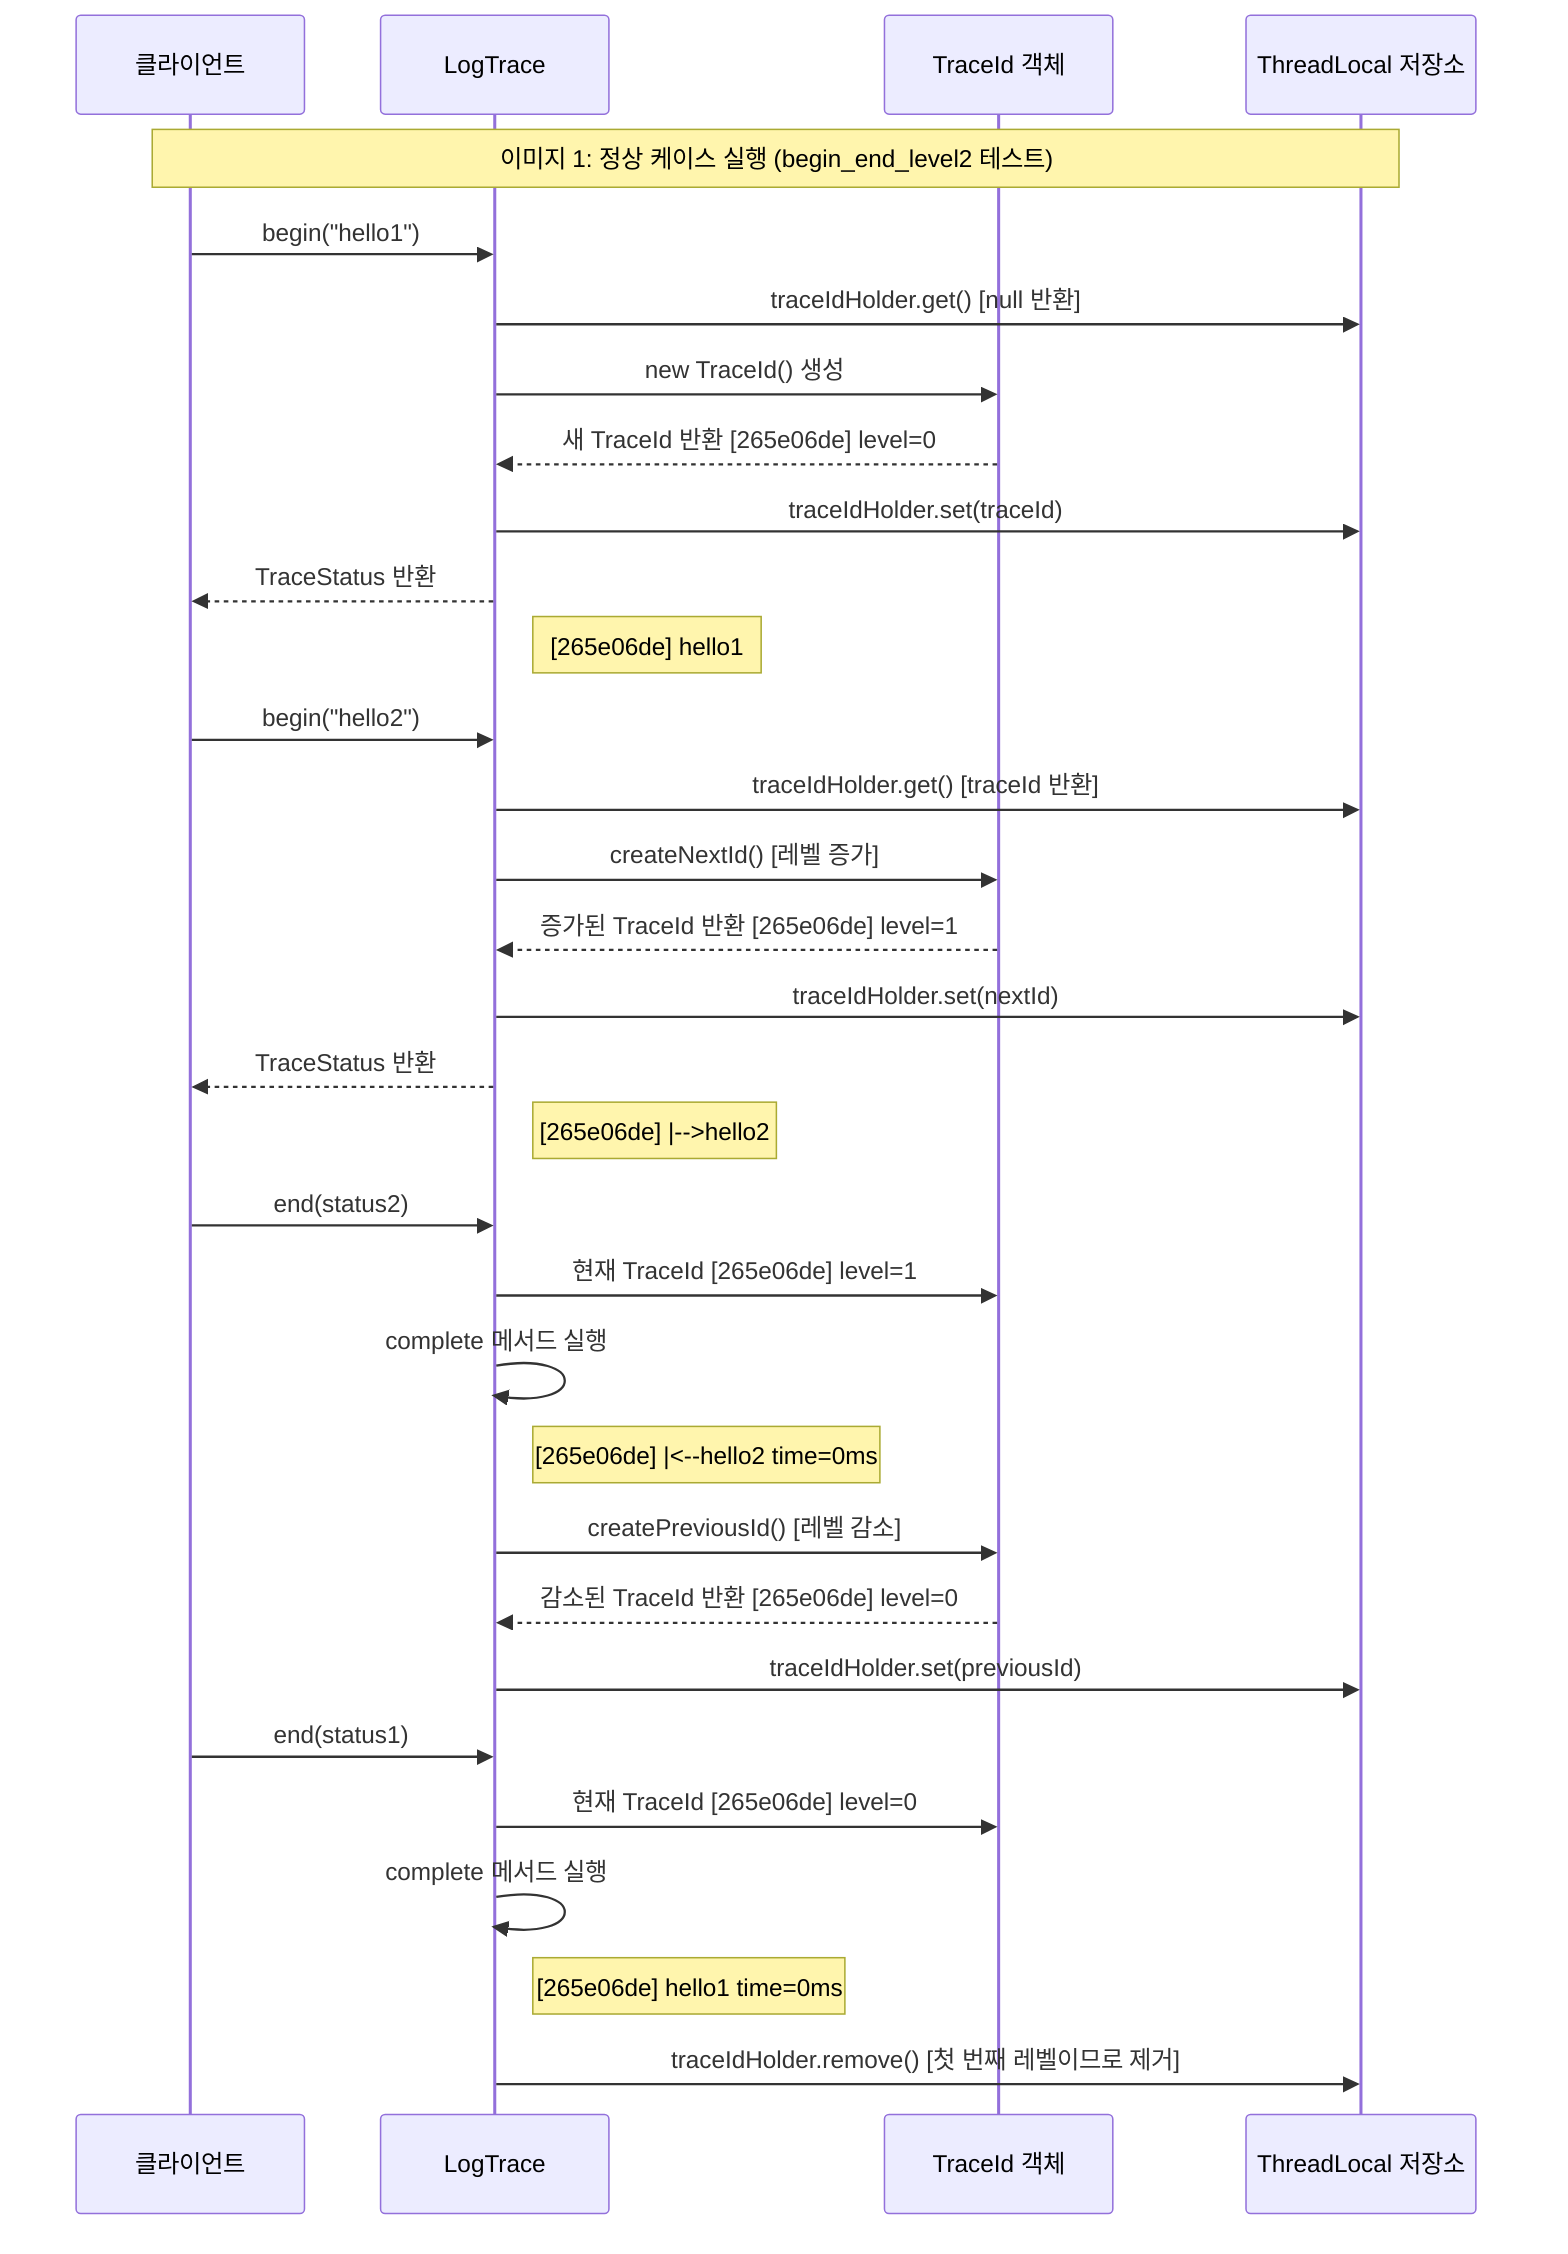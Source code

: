sequenceDiagram
    participant Client as 클라이언트
    participant ThreadLocalLogTrace as LogTrace
    participant TraceId as TraceId 객체
    participant ThreadLocal as ThreadLocal 저장소
    
    Note over Client,ThreadLocal: 이미지 1: 정상 케이스 실행 (begin_end_level2 테스트)
    
    Client->>ThreadLocalLogTrace: begin("hello1")
    ThreadLocalLogTrace->>ThreadLocal: traceIdHolder.get() [null 반환]
    ThreadLocalLogTrace->>TraceId: new TraceId() 생성
    TraceId-->>ThreadLocalLogTrace: 새 TraceId 반환 [265e06de] level=0
    ThreadLocalLogTrace->>ThreadLocal: traceIdHolder.set(traceId)
    ThreadLocalLogTrace-->>Client: TraceStatus 반환
    Note right of ThreadLocalLogTrace: [265e06de] hello1
    
    Client->>ThreadLocalLogTrace: begin("hello2")
    ThreadLocalLogTrace->>ThreadLocal: traceIdHolder.get() [traceId 반환]
    ThreadLocalLogTrace->>TraceId: createNextId() [레벨 증가]
    TraceId-->>ThreadLocalLogTrace: 증가된 TraceId 반환 [265e06de] level=1
    ThreadLocalLogTrace->>ThreadLocal: traceIdHolder.set(nextId)
    ThreadLocalLogTrace-->>Client: TraceStatus 반환
    Note right of ThreadLocalLogTrace: [265e06de] |-->hello2
    
    Client->>ThreadLocalLogTrace: end(status2)
    ThreadLocalLogTrace->>TraceId: 현재 TraceId [265e06de] level=1
    ThreadLocalLogTrace->>ThreadLocalLogTrace: complete 메서드 실행
    Note right of ThreadLocalLogTrace: [265e06de] |<--hello2 time=0ms
    ThreadLocalLogTrace->>TraceId: createPreviousId() [레벨 감소]
    TraceId-->>ThreadLocalLogTrace: 감소된 TraceId 반환 [265e06de] level=0
    ThreadLocalLogTrace->>ThreadLocal: traceIdHolder.set(previousId)
    
    Client->>ThreadLocalLogTrace: end(status1)
    ThreadLocalLogTrace->>TraceId: 현재 TraceId [265e06de] level=0
    ThreadLocalLogTrace->>ThreadLocalLogTrace: complete 메서드 실행
    Note right of ThreadLocalLogTrace: [265e06de] hello1 time=0ms
    ThreadLocalLogTrace->>ThreadLocal: traceIdHolder.remove() [첫 번째 레벨이므로 제거]